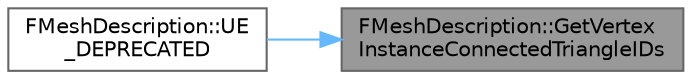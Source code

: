 digraph "FMeshDescription::GetVertexInstanceConnectedTriangleIDs"
{
 // INTERACTIVE_SVG=YES
 // LATEX_PDF_SIZE
  bgcolor="transparent";
  edge [fontname=Helvetica,fontsize=10,labelfontname=Helvetica,labelfontsize=10];
  node [fontname=Helvetica,fontsize=10,shape=box,height=0.2,width=0.4];
  rankdir="RL";
  Node1 [id="Node000001",label="FMeshDescription::GetVertex\lInstanceConnectedTriangleIDs",height=0.2,width=0.4,color="gray40", fillcolor="grey60", style="filled", fontcolor="black",tooltip="Returns reference to an array of Triangle IDs connected to this vertex instance."];
  Node1 -> Node2 [id="edge1_Node000001_Node000002",dir="back",color="steelblue1",style="solid",tooltip=" "];
  Node2 [id="Node000002",label="FMeshDescription::UE\l_DEPRECATED",height=0.2,width=0.4,color="grey40", fillcolor="white", style="filled",URL="$da/d5f/structFMeshDescription.html#afc2402a17119032fa833e239e51da9be",tooltip=" "];
}
